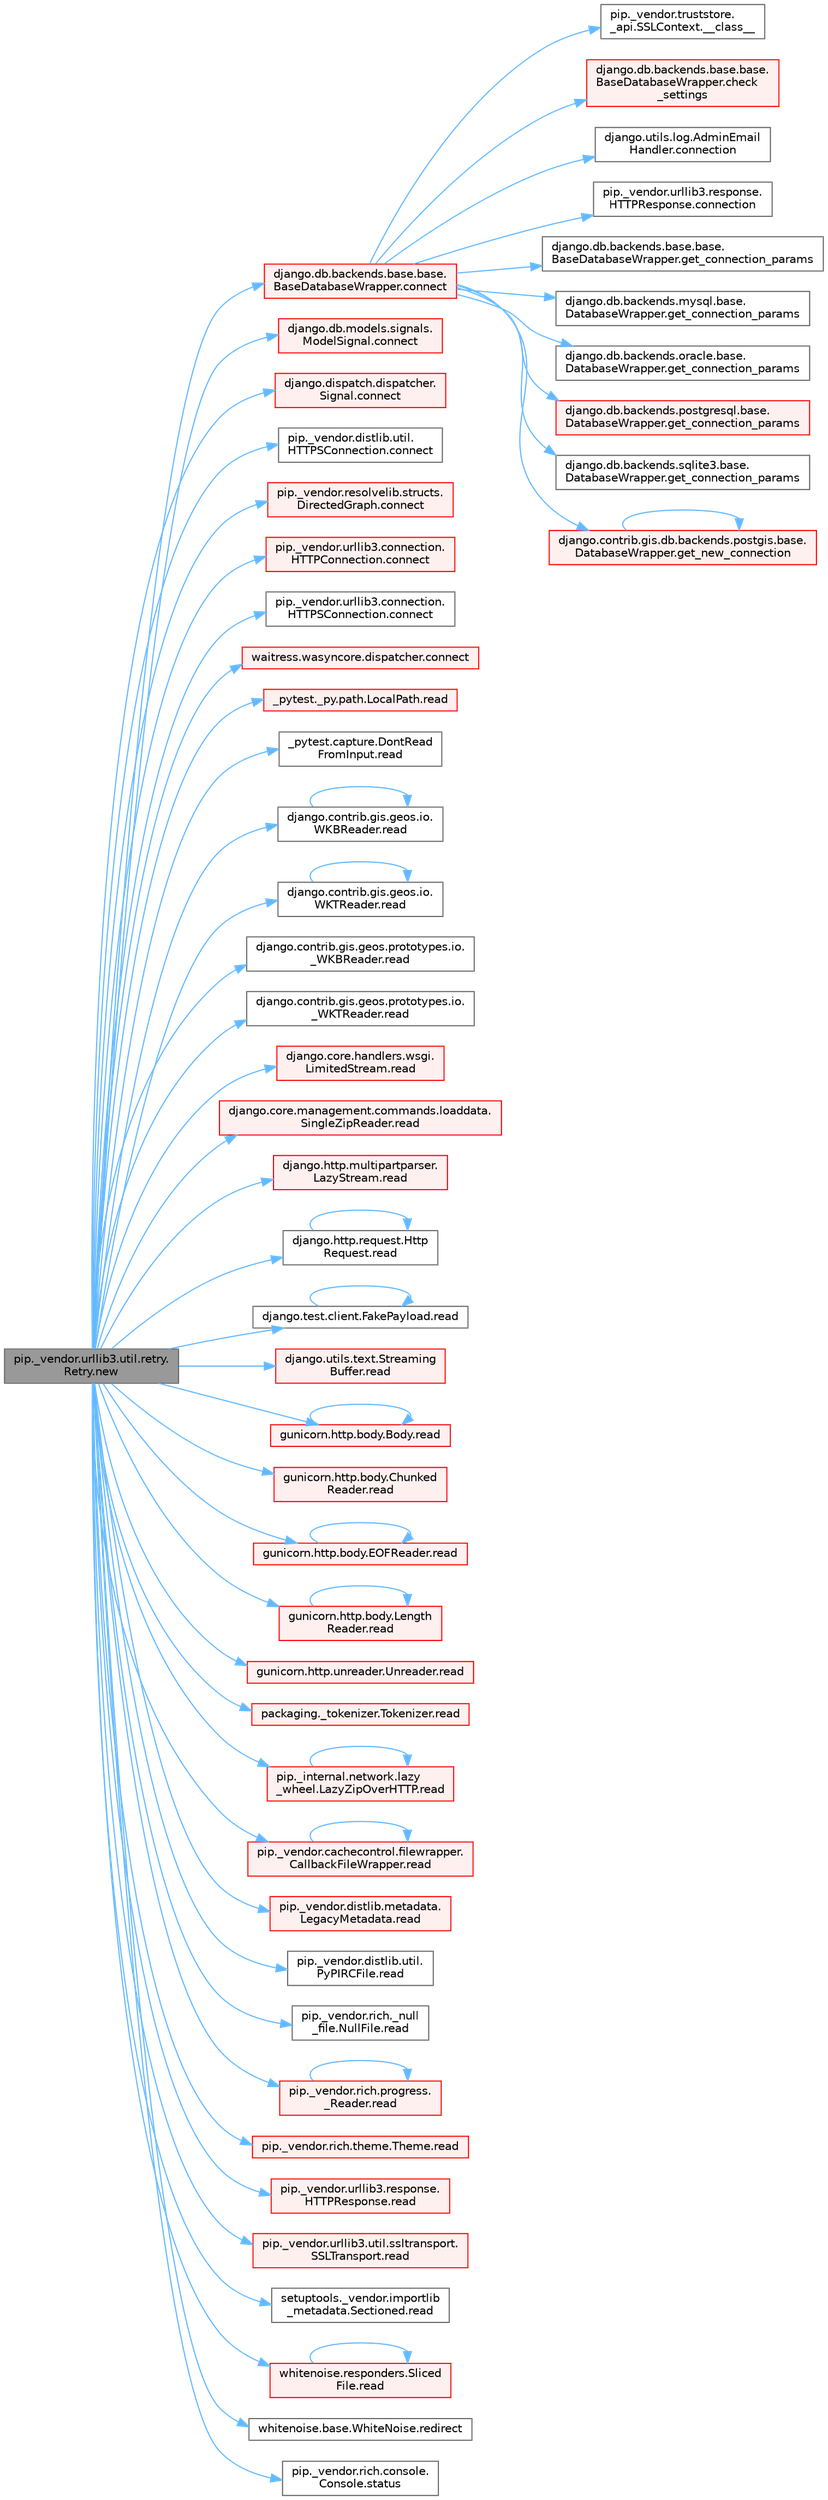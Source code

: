 digraph "pip._vendor.urllib3.util.retry.Retry.new"
{
 // LATEX_PDF_SIZE
  bgcolor="transparent";
  edge [fontname=Helvetica,fontsize=10,labelfontname=Helvetica,labelfontsize=10];
  node [fontname=Helvetica,fontsize=10,shape=box,height=0.2,width=0.4];
  rankdir="LR";
  Node1 [id="Node000001",label="pip._vendor.urllib3.util.retry.\lRetry.new",height=0.2,width=0.4,color="gray40", fillcolor="grey60", style="filled", fontcolor="black",tooltip=" "];
  Node1 -> Node2 [id="edge1_Node000001_Node000002",color="steelblue1",style="solid",tooltip=" "];
  Node2 [id="Node000002",label="django.db.backends.base.base.\lBaseDatabaseWrapper.connect",height=0.2,width=0.4,color="red", fillcolor="#FFF0F0", style="filled",URL="$classdjango_1_1db_1_1backends_1_1base_1_1base_1_1_base_database_wrapper.html#a7b64171260c3bf790ed1f563fe48ec35",tooltip=" "];
  Node2 -> Node3 [id="edge2_Node000002_Node000003",color="steelblue1",style="solid",tooltip=" "];
  Node3 [id="Node000003",label="pip._vendor.truststore.\l_api.SSLContext.__class__",height=0.2,width=0.4,color="grey40", fillcolor="white", style="filled",URL="$classpip_1_1__vendor_1_1truststore_1_1__api_1_1_s_s_l_context.html#a530861514f31eabaa3f513557d6e66de",tooltip=" "];
  Node2 -> Node4 [id="edge3_Node000002_Node000004",color="steelblue1",style="solid",tooltip=" "];
  Node4 [id="Node000004",label="django.db.backends.base.base.\lBaseDatabaseWrapper.check\l_settings",height=0.2,width=0.4,color="red", fillcolor="#FFF0F0", style="filled",URL="$classdjango_1_1db_1_1backends_1_1base_1_1base_1_1_base_database_wrapper.html#ade36d19d6439f7f781151786f4365cf5",tooltip=" "];
  Node2 -> Node23 [id="edge4_Node000002_Node000023",color="steelblue1",style="solid",tooltip=" "];
  Node23 [id="Node000023",label="django.utils.log.AdminEmail\lHandler.connection",height=0.2,width=0.4,color="grey40", fillcolor="white", style="filled",URL="$classdjango_1_1utils_1_1log_1_1_admin_email_handler.html#a545b5f7ec55a857fe1ca7836814a0760",tooltip=" "];
  Node2 -> Node24 [id="edge5_Node000002_Node000024",color="steelblue1",style="solid",tooltip=" "];
  Node24 [id="Node000024",label="pip._vendor.urllib3.response.\lHTTPResponse.connection",height=0.2,width=0.4,color="grey40", fillcolor="white", style="filled",URL="$classpip_1_1__vendor_1_1urllib3_1_1response_1_1_h_t_t_p_response.html#a9002314624685de3bbf9b84bdc87fef8",tooltip=" "];
  Node2 -> Node25 [id="edge6_Node000002_Node000025",color="steelblue1",style="solid",tooltip=" "];
  Node25 [id="Node000025",label="django.db.backends.base.base.\lBaseDatabaseWrapper.get_connection_params",height=0.2,width=0.4,color="grey40", fillcolor="white", style="filled",URL="$classdjango_1_1db_1_1backends_1_1base_1_1base_1_1_base_database_wrapper.html#a2bf47c4de591ae4ce72e01f54ef903c3",tooltip=" "];
  Node2 -> Node26 [id="edge7_Node000002_Node000026",color="steelblue1",style="solid",tooltip=" "];
  Node26 [id="Node000026",label="django.db.backends.mysql.base.\lDatabaseWrapper.get_connection_params",height=0.2,width=0.4,color="grey40", fillcolor="white", style="filled",URL="$classdjango_1_1db_1_1backends_1_1mysql_1_1base_1_1_database_wrapper.html#a674671c49746d390cbdbc037864b60bc",tooltip=" "];
  Node2 -> Node27 [id="edge8_Node000002_Node000027",color="steelblue1",style="solid",tooltip=" "];
  Node27 [id="Node000027",label="django.db.backends.oracle.base.\lDatabaseWrapper.get_connection_params",height=0.2,width=0.4,color="grey40", fillcolor="white", style="filled",URL="$classdjango_1_1db_1_1backends_1_1oracle_1_1base_1_1_database_wrapper.html#a9b63192dbaf06f894f4722f2f408132f",tooltip=" "];
  Node2 -> Node28 [id="edge9_Node000002_Node000028",color="steelblue1",style="solid",tooltip=" "];
  Node28 [id="Node000028",label="django.db.backends.postgresql.base.\lDatabaseWrapper.get_connection_params",height=0.2,width=0.4,color="red", fillcolor="#FFF0F0", style="filled",URL="$classdjango_1_1db_1_1backends_1_1postgresql_1_1base_1_1_database_wrapper.html#a2bcb61671245c25ceaff57cec68185e0",tooltip=" "];
  Node2 -> Node30 [id="edge10_Node000002_Node000030",color="steelblue1",style="solid",tooltip=" "];
  Node30 [id="Node000030",label="django.db.backends.sqlite3.base.\lDatabaseWrapper.get_connection_params",height=0.2,width=0.4,color="grey40", fillcolor="white", style="filled",URL="$classdjango_1_1db_1_1backends_1_1sqlite3_1_1base_1_1_database_wrapper.html#acee0797169723a5551e27ca61c041ce9",tooltip=" "];
  Node2 -> Node31 [id="edge11_Node000002_Node000031",color="steelblue1",style="solid",tooltip=" "];
  Node31 [id="Node000031",label="django.contrib.gis.db.backends.postgis.base.\lDatabaseWrapper.get_new_connection",height=0.2,width=0.4,color="red", fillcolor="#FFF0F0", style="filled",URL="$classdjango_1_1contrib_1_1gis_1_1db_1_1backends_1_1postgis_1_1base_1_1_database_wrapper.html#a176a9a0fd1827619208a1d89d345f91e",tooltip=" "];
  Node31 -> Node31 [id="edge12_Node000031_Node000031",color="steelblue1",style="solid",tooltip=" "];
  Node1 -> Node1120 [id="edge13_Node000001_Node001120",color="steelblue1",style="solid",tooltip=" "];
  Node1120 [id="Node001120",label="django.db.models.signals.\lModelSignal.connect",height=0.2,width=0.4,color="red", fillcolor="#FFF0F0", style="filled",URL="$classdjango_1_1db_1_1models_1_1signals_1_1_model_signal.html#a9f30fd9b11c3da129cef5ed15df81e6e",tooltip=" "];
  Node1 -> Node1122 [id="edge14_Node000001_Node001122",color="steelblue1",style="solid",tooltip=" "];
  Node1122 [id="Node001122",label="django.dispatch.dispatcher.\lSignal.connect",height=0.2,width=0.4,color="red", fillcolor="#FFF0F0", style="filled",URL="$classdjango_1_1dispatch_1_1dispatcher_1_1_signal.html#ad0c09a102ff82630078b9fd5af4e0d0d",tooltip=" "];
  Node1 -> Node1123 [id="edge15_Node000001_Node001123",color="steelblue1",style="solid",tooltip=" "];
  Node1123 [id="Node001123",label="pip._vendor.distlib.util.\lHTTPSConnection.connect",height=0.2,width=0.4,color="grey40", fillcolor="white", style="filled",URL="$classpip_1_1__vendor_1_1distlib_1_1util_1_1_h_t_t_p_s_connection.html#a1f7ef8f789419a2afad1cc5117d95bc6",tooltip=" "];
  Node1 -> Node1124 [id="edge16_Node000001_Node001124",color="steelblue1",style="solid",tooltip=" "];
  Node1124 [id="Node001124",label="pip._vendor.resolvelib.structs.\lDirectedGraph.connect",height=0.2,width=0.4,color="red", fillcolor="#FFF0F0", style="filled",URL="$classpip_1_1__vendor_1_1resolvelib_1_1structs_1_1_directed_graph.html#a1eb430d00f36fac07a490c7779d31575",tooltip=" "];
  Node1 -> Node1126 [id="edge17_Node000001_Node001126",color="steelblue1",style="solid",tooltip=" "];
  Node1126 [id="Node001126",label="pip._vendor.urllib3.connection.\lHTTPConnection.connect",height=0.2,width=0.4,color="red", fillcolor="#FFF0F0", style="filled",URL="$classpip_1_1__vendor_1_1urllib3_1_1connection_1_1_h_t_t_p_connection.html#afbfafe5a6942dc8e02a727a6f5eb2244",tooltip=" "];
  Node1 -> Node1134 [id="edge18_Node000001_Node001134",color="steelblue1",style="solid",tooltip=" "];
  Node1134 [id="Node001134",label="pip._vendor.urllib3.connection.\lHTTPSConnection.connect",height=0.2,width=0.4,color="grey40", fillcolor="white", style="filled",URL="$classpip_1_1__vendor_1_1urllib3_1_1connection_1_1_h_t_t_p_s_connection.html#a4dad4b6496c3f029196c78b991f57c03",tooltip=" "];
  Node1 -> Node1135 [id="edge19_Node000001_Node001135",color="steelblue1",style="solid",tooltip=" "];
  Node1135 [id="Node001135",label="waitress.wasyncore.dispatcher.connect",height=0.2,width=0.4,color="red", fillcolor="#FFF0F0", style="filled",URL="$classwaitress_1_1wasyncore_1_1dispatcher.html#a62e9904422762eb9bc05bc1dd595aebb",tooltip=" "];
  Node1 -> Node270 [id="edge20_Node000001_Node000270",color="steelblue1",style="solid",tooltip=" "];
  Node270 [id="Node000270",label="_pytest._py.path.LocalPath.read",height=0.2,width=0.4,color="red", fillcolor="#FFF0F0", style="filled",URL="$class__pytest_1_1__py_1_1path_1_1_local_path.html#a8640b65f715ce8a258379deb78a68fd8",tooltip=" "];
  Node1 -> Node337 [id="edge21_Node000001_Node000337",color="steelblue1",style="solid",tooltip=" "];
  Node337 [id="Node000337",label="_pytest.capture.DontRead\lFromInput.read",height=0.2,width=0.4,color="grey40", fillcolor="white", style="filled",URL="$class__pytest_1_1capture_1_1_dont_read_from_input.html#abe84d6d5626bed2fa4f52408d2b95d3f",tooltip=" "];
  Node1 -> Node338 [id="edge22_Node000001_Node000338",color="steelblue1",style="solid",tooltip=" "];
  Node338 [id="Node000338",label="django.contrib.gis.geos.io.\lWKBReader.read",height=0.2,width=0.4,color="grey40", fillcolor="white", style="filled",URL="$classdjango_1_1contrib_1_1gis_1_1geos_1_1io_1_1_w_k_b_reader.html#a690153c2f609f20814011beceded4ce6",tooltip=" "];
  Node338 -> Node338 [id="edge23_Node000338_Node000338",color="steelblue1",style="solid",tooltip=" "];
  Node1 -> Node339 [id="edge24_Node000001_Node000339",color="steelblue1",style="solid",tooltip=" "];
  Node339 [id="Node000339",label="django.contrib.gis.geos.io.\lWKTReader.read",height=0.2,width=0.4,color="grey40", fillcolor="white", style="filled",URL="$classdjango_1_1contrib_1_1gis_1_1geos_1_1io_1_1_w_k_t_reader.html#af8cdf42c9388b4ca18b86af2cd174dd0",tooltip=" "];
  Node339 -> Node339 [id="edge25_Node000339_Node000339",color="steelblue1",style="solid",tooltip=" "];
  Node1 -> Node340 [id="edge26_Node000001_Node000340",color="steelblue1",style="solid",tooltip=" "];
  Node340 [id="Node000340",label="django.contrib.gis.geos.prototypes.io.\l_WKBReader.read",height=0.2,width=0.4,color="grey40", fillcolor="white", style="filled",URL="$classdjango_1_1contrib_1_1gis_1_1geos_1_1prototypes_1_1io_1_1___w_k_b_reader.html#a71e78ed5a74b998533ef3801723a5827",tooltip=" "];
  Node1 -> Node341 [id="edge27_Node000001_Node000341",color="steelblue1",style="solid",tooltip=" "];
  Node341 [id="Node000341",label="django.contrib.gis.geos.prototypes.io.\l_WKTReader.read",height=0.2,width=0.4,color="grey40", fillcolor="white", style="filled",URL="$classdjango_1_1contrib_1_1gis_1_1geos_1_1prototypes_1_1io_1_1___w_k_t_reader.html#a97b2007978d99bec56d1bbf4091dd46a",tooltip=" "];
  Node1 -> Node342 [id="edge28_Node000001_Node000342",color="steelblue1",style="solid",tooltip=" "];
  Node342 [id="Node000342",label="django.core.handlers.wsgi.\lLimitedStream.read",height=0.2,width=0.4,color="red", fillcolor="#FFF0F0", style="filled",URL="$classdjango_1_1core_1_1handlers_1_1wsgi_1_1_limited_stream.html#a01766186550a2bafd2a0c0cac1117797",tooltip=" "];
  Node1 -> Node346 [id="edge29_Node000001_Node000346",color="steelblue1",style="solid",tooltip=" "];
  Node346 [id="Node000346",label="django.core.management.commands.loaddata.\lSingleZipReader.read",height=0.2,width=0.4,color="red", fillcolor="#FFF0F0", style="filled",URL="$classdjango_1_1core_1_1management_1_1commands_1_1loaddata_1_1_single_zip_reader.html#a6c6512afb638e535f6d9973329238ec1",tooltip=" "];
  Node1 -> Node351 [id="edge30_Node000001_Node000351",color="steelblue1",style="solid",tooltip=" "];
  Node351 [id="Node000351",label="django.http.multipartparser.\lLazyStream.read",height=0.2,width=0.4,color="red", fillcolor="#FFF0F0", style="filled",URL="$classdjango_1_1http_1_1multipartparser_1_1_lazy_stream.html#af5553676fbef507453fe16dbce30f2d6",tooltip=" "];
  Node1 -> Node354 [id="edge31_Node000001_Node000354",color="steelblue1",style="solid",tooltip=" "];
  Node354 [id="Node000354",label="django.http.request.Http\lRequest.read",height=0.2,width=0.4,color="grey40", fillcolor="white", style="filled",URL="$classdjango_1_1http_1_1request_1_1_http_request.html#a7b5205e754042f5dc1400c5f6884da05",tooltip=" "];
  Node354 -> Node354 [id="edge32_Node000354_Node000354",color="steelblue1",style="solid",tooltip=" "];
  Node1 -> Node355 [id="edge33_Node000001_Node000355",color="steelblue1",style="solid",tooltip=" "];
  Node355 [id="Node000355",label="django.test.client.FakePayload.read",height=0.2,width=0.4,color="grey40", fillcolor="white", style="filled",URL="$classdjango_1_1test_1_1client_1_1_fake_payload.html#a4968728a37f7ecfa436f7156923f32fc",tooltip=" "];
  Node355 -> Node355 [id="edge34_Node000355_Node000355",color="steelblue1",style="solid",tooltip=" "];
  Node1 -> Node356 [id="edge35_Node000001_Node000356",color="steelblue1",style="solid",tooltip=" "];
  Node356 [id="Node000356",label="django.utils.text.Streaming\lBuffer.read",height=0.2,width=0.4,color="red", fillcolor="#FFF0F0", style="filled",URL="$classdjango_1_1utils_1_1text_1_1_streaming_buffer.html#a0d8c76cbb45b290915e65a79dabe0d7b",tooltip=" "];
  Node1 -> Node393 [id="edge36_Node000001_Node000393",color="steelblue1",style="solid",tooltip=" "];
  Node393 [id="Node000393",label="gunicorn.http.body.Body.read",height=0.2,width=0.4,color="red", fillcolor="#FFF0F0", style="filled",URL="$classgunicorn_1_1http_1_1body_1_1_body.html#a26fa33ab9da80d4da60638f902d8bbd8",tooltip=" "];
  Node393 -> Node393 [id="edge37_Node000393_Node000393",color="steelblue1",style="solid",tooltip=" "];
  Node1 -> Node396 [id="edge38_Node000001_Node000396",color="steelblue1",style="solid",tooltip=" "];
  Node396 [id="Node000396",label="gunicorn.http.body.Chunked\lReader.read",height=0.2,width=0.4,color="red", fillcolor="#FFF0F0", style="filled",URL="$classgunicorn_1_1http_1_1body_1_1_chunked_reader.html#aa291cdee58cf19e63d92914442ab2d7e",tooltip=" "];
  Node1 -> Node402 [id="edge39_Node000001_Node000402",color="steelblue1",style="solid",tooltip=" "];
  Node402 [id="Node000402",label="gunicorn.http.body.EOFReader.read",height=0.2,width=0.4,color="red", fillcolor="#FFF0F0", style="filled",URL="$classgunicorn_1_1http_1_1body_1_1_e_o_f_reader.html#a6ae0aab25c53911d59fcbb87c1dfa602",tooltip=" "];
  Node402 -> Node402 [id="edge40_Node000402_Node000402",color="steelblue1",style="solid",tooltip=" "];
  Node1 -> Node405 [id="edge41_Node000001_Node000405",color="steelblue1",style="solid",tooltip=" "];
  Node405 [id="Node000405",label="gunicorn.http.body.Length\lReader.read",height=0.2,width=0.4,color="red", fillcolor="#FFF0F0", style="filled",URL="$classgunicorn_1_1http_1_1body_1_1_length_reader.html#a78c9415492b01b7b1553a481fe9aef7e",tooltip=" "];
  Node405 -> Node405 [id="edge42_Node000405_Node000405",color="steelblue1",style="solid",tooltip=" "];
  Node1 -> Node407 [id="edge43_Node000001_Node000407",color="steelblue1",style="solid",tooltip=" "];
  Node407 [id="Node000407",label="gunicorn.http.unreader.Unreader.read",height=0.2,width=0.4,color="red", fillcolor="#FFF0F0", style="filled",URL="$classgunicorn_1_1http_1_1unreader_1_1_unreader.html#a4d05a3b72ffb1dd09d3e4b3dd1d1e44c",tooltip=" "];
  Node1 -> Node1146 [id="edge44_Node000001_Node001146",color="steelblue1",style="solid",tooltip=" "];
  Node1146 [id="Node001146",label="packaging._tokenizer.Tokenizer.read",height=0.2,width=0.4,color="red", fillcolor="#FFF0F0", style="filled",URL="$classpackaging_1_1__tokenizer_1_1_tokenizer.html#a0338e1186dd1574082f047fdff9b3b2d",tooltip=" "];
  Node1 -> Node1149 [id="edge45_Node000001_Node001149",color="steelblue1",style="solid",tooltip=" "];
  Node1149 [id="Node001149",label="pip._internal.network.lazy\l_wheel.LazyZipOverHTTP.read",height=0.2,width=0.4,color="red", fillcolor="#FFF0F0", style="filled",URL="$classpip_1_1__internal_1_1network_1_1lazy__wheel_1_1_lazy_zip_over_h_t_t_p.html#adb8837e292941df2568b4de4082ecf19",tooltip=" "];
  Node1149 -> Node1149 [id="edge46_Node001149_Node001149",color="steelblue1",style="solid",tooltip=" "];
  Node1 -> Node4272 [id="edge47_Node000001_Node004272",color="steelblue1",style="solid",tooltip=" "];
  Node4272 [id="Node004272",label="pip._vendor.cachecontrol.filewrapper.\lCallbackFileWrapper.read",height=0.2,width=0.4,color="red", fillcolor="#FFF0F0", style="filled",URL="$classpip_1_1__vendor_1_1cachecontrol_1_1filewrapper_1_1_callback_file_wrapper.html#afceb112c071f7b24b9db274a61213b68",tooltip=" "];
  Node4272 -> Node4272 [id="edge48_Node004272_Node004272",color="steelblue1",style="solid",tooltip=" "];
  Node1 -> Node4274 [id="edge49_Node000001_Node004274",color="steelblue1",style="solid",tooltip=" "];
  Node4274 [id="Node004274",label="pip._vendor.distlib.metadata.\lLegacyMetadata.read",height=0.2,width=0.4,color="red", fillcolor="#FFF0F0", style="filled",URL="$classpip_1_1__vendor_1_1distlib_1_1metadata_1_1_legacy_metadata.html#a5473003d19554803bc6f7f4af863060f",tooltip=" "];
  Node1 -> Node4276 [id="edge50_Node000001_Node004276",color="steelblue1",style="solid",tooltip=" "];
  Node4276 [id="Node004276",label="pip._vendor.distlib.util.\lPyPIRCFile.read",height=0.2,width=0.4,color="grey40", fillcolor="white", style="filled",URL="$classpip_1_1__vendor_1_1distlib_1_1util_1_1_py_p_i_r_c_file.html#a9db831938fff0ca340efdb70381bc7b1",tooltip=" "];
  Node1 -> Node4277 [id="edge51_Node000001_Node004277",color="steelblue1",style="solid",tooltip=" "];
  Node4277 [id="Node004277",label="pip._vendor.rich._null\l_file.NullFile.read",height=0.2,width=0.4,color="grey40", fillcolor="white", style="filled",URL="$classpip_1_1__vendor_1_1rich_1_1__null__file_1_1_null_file.html#a34cd6b7fcb25c35b0edeb1a291403522",tooltip=" "];
  Node1 -> Node4278 [id="edge52_Node000001_Node004278",color="steelblue1",style="solid",tooltip=" "];
  Node4278 [id="Node004278",label="pip._vendor.rich.progress.\l_Reader.read",height=0.2,width=0.4,color="red", fillcolor="#FFF0F0", style="filled",URL="$classpip_1_1__vendor_1_1rich_1_1progress_1_1___reader.html#abc9a19c1ccc4057e665996a500814420",tooltip=" "];
  Node4278 -> Node4278 [id="edge53_Node004278_Node004278",color="steelblue1",style="solid",tooltip=" "];
  Node1 -> Node4279 [id="edge54_Node000001_Node004279",color="steelblue1",style="solid",tooltip=" "];
  Node4279 [id="Node004279",label="pip._vendor.rich.theme.Theme.read",height=0.2,width=0.4,color="red", fillcolor="#FFF0F0", style="filled",URL="$classpip_1_1__vendor_1_1rich_1_1theme_1_1_theme.html#af15902d143164bd9dace530822864b4f",tooltip=" "];
  Node1 -> Node4282 [id="edge55_Node000001_Node004282",color="steelblue1",style="solid",tooltip=" "];
  Node4282 [id="Node004282",label="pip._vendor.urllib3.response.\lHTTPResponse.read",height=0.2,width=0.4,color="red", fillcolor="#FFF0F0", style="filled",URL="$classpip_1_1__vendor_1_1urllib3_1_1response_1_1_h_t_t_p_response.html#af2e8ded2867c7f29976cbe251a10178f",tooltip=" "];
  Node1 -> Node4288 [id="edge56_Node000001_Node004288",color="steelblue1",style="solid",tooltip=" "];
  Node4288 [id="Node004288",label="pip._vendor.urllib3.util.ssltransport.\lSSLTransport.read",height=0.2,width=0.4,color="red", fillcolor="#FFF0F0", style="filled",URL="$classpip_1_1__vendor_1_1urllib3_1_1util_1_1ssltransport_1_1_s_s_l_transport.html#a3311c85a8b31a1b389bd7013abdf6fd3",tooltip=" "];
  Node1 -> Node4297 [id="edge57_Node000001_Node004297",color="steelblue1",style="solid",tooltip=" "];
  Node4297 [id="Node004297",label="setuptools._vendor.importlib\l_metadata.Sectioned.read",height=0.2,width=0.4,color="grey40", fillcolor="white", style="filled",URL="$classsetuptools_1_1__vendor_1_1importlib__metadata_1_1_sectioned.html#aee19f1f55f0052af789e28b91d52c5bb",tooltip=" "];
  Node1 -> Node4298 [id="edge58_Node000001_Node004298",color="steelblue1",style="solid",tooltip=" "];
  Node4298 [id="Node004298",label="whitenoise.responders.Sliced\lFile.read",height=0.2,width=0.4,color="red", fillcolor="#FFF0F0", style="filled",URL="$classwhitenoise_1_1responders_1_1_sliced_file.html#af949d31457d709043147db62165bfa8d",tooltip=" "];
  Node4298 -> Node4298 [id="edge59_Node004298_Node004298",color="steelblue1",style="solid",tooltip=" "];
  Node1 -> Node4301 [id="edge60_Node000001_Node004301",color="steelblue1",style="solid",tooltip=" "];
  Node4301 [id="Node004301",label="whitenoise.base.WhiteNoise.redirect",height=0.2,width=0.4,color="grey40", fillcolor="white", style="filled",URL="$classwhitenoise_1_1base_1_1_white_noise.html#ab7b52baf40d0bac18c917d4be9e9332d",tooltip=" "];
  Node1 -> Node1100 [id="edge61_Node000001_Node001100",color="steelblue1",style="solid",tooltip=" "];
  Node1100 [id="Node001100",label="pip._vendor.rich.console.\lConsole.status",height=0.2,width=0.4,color="grey40", fillcolor="white", style="filled",URL="$classpip_1_1__vendor_1_1rich_1_1console_1_1_console.html#a47be51f37f4a3becb0c0b65d8d76a628",tooltip=" "];
}

